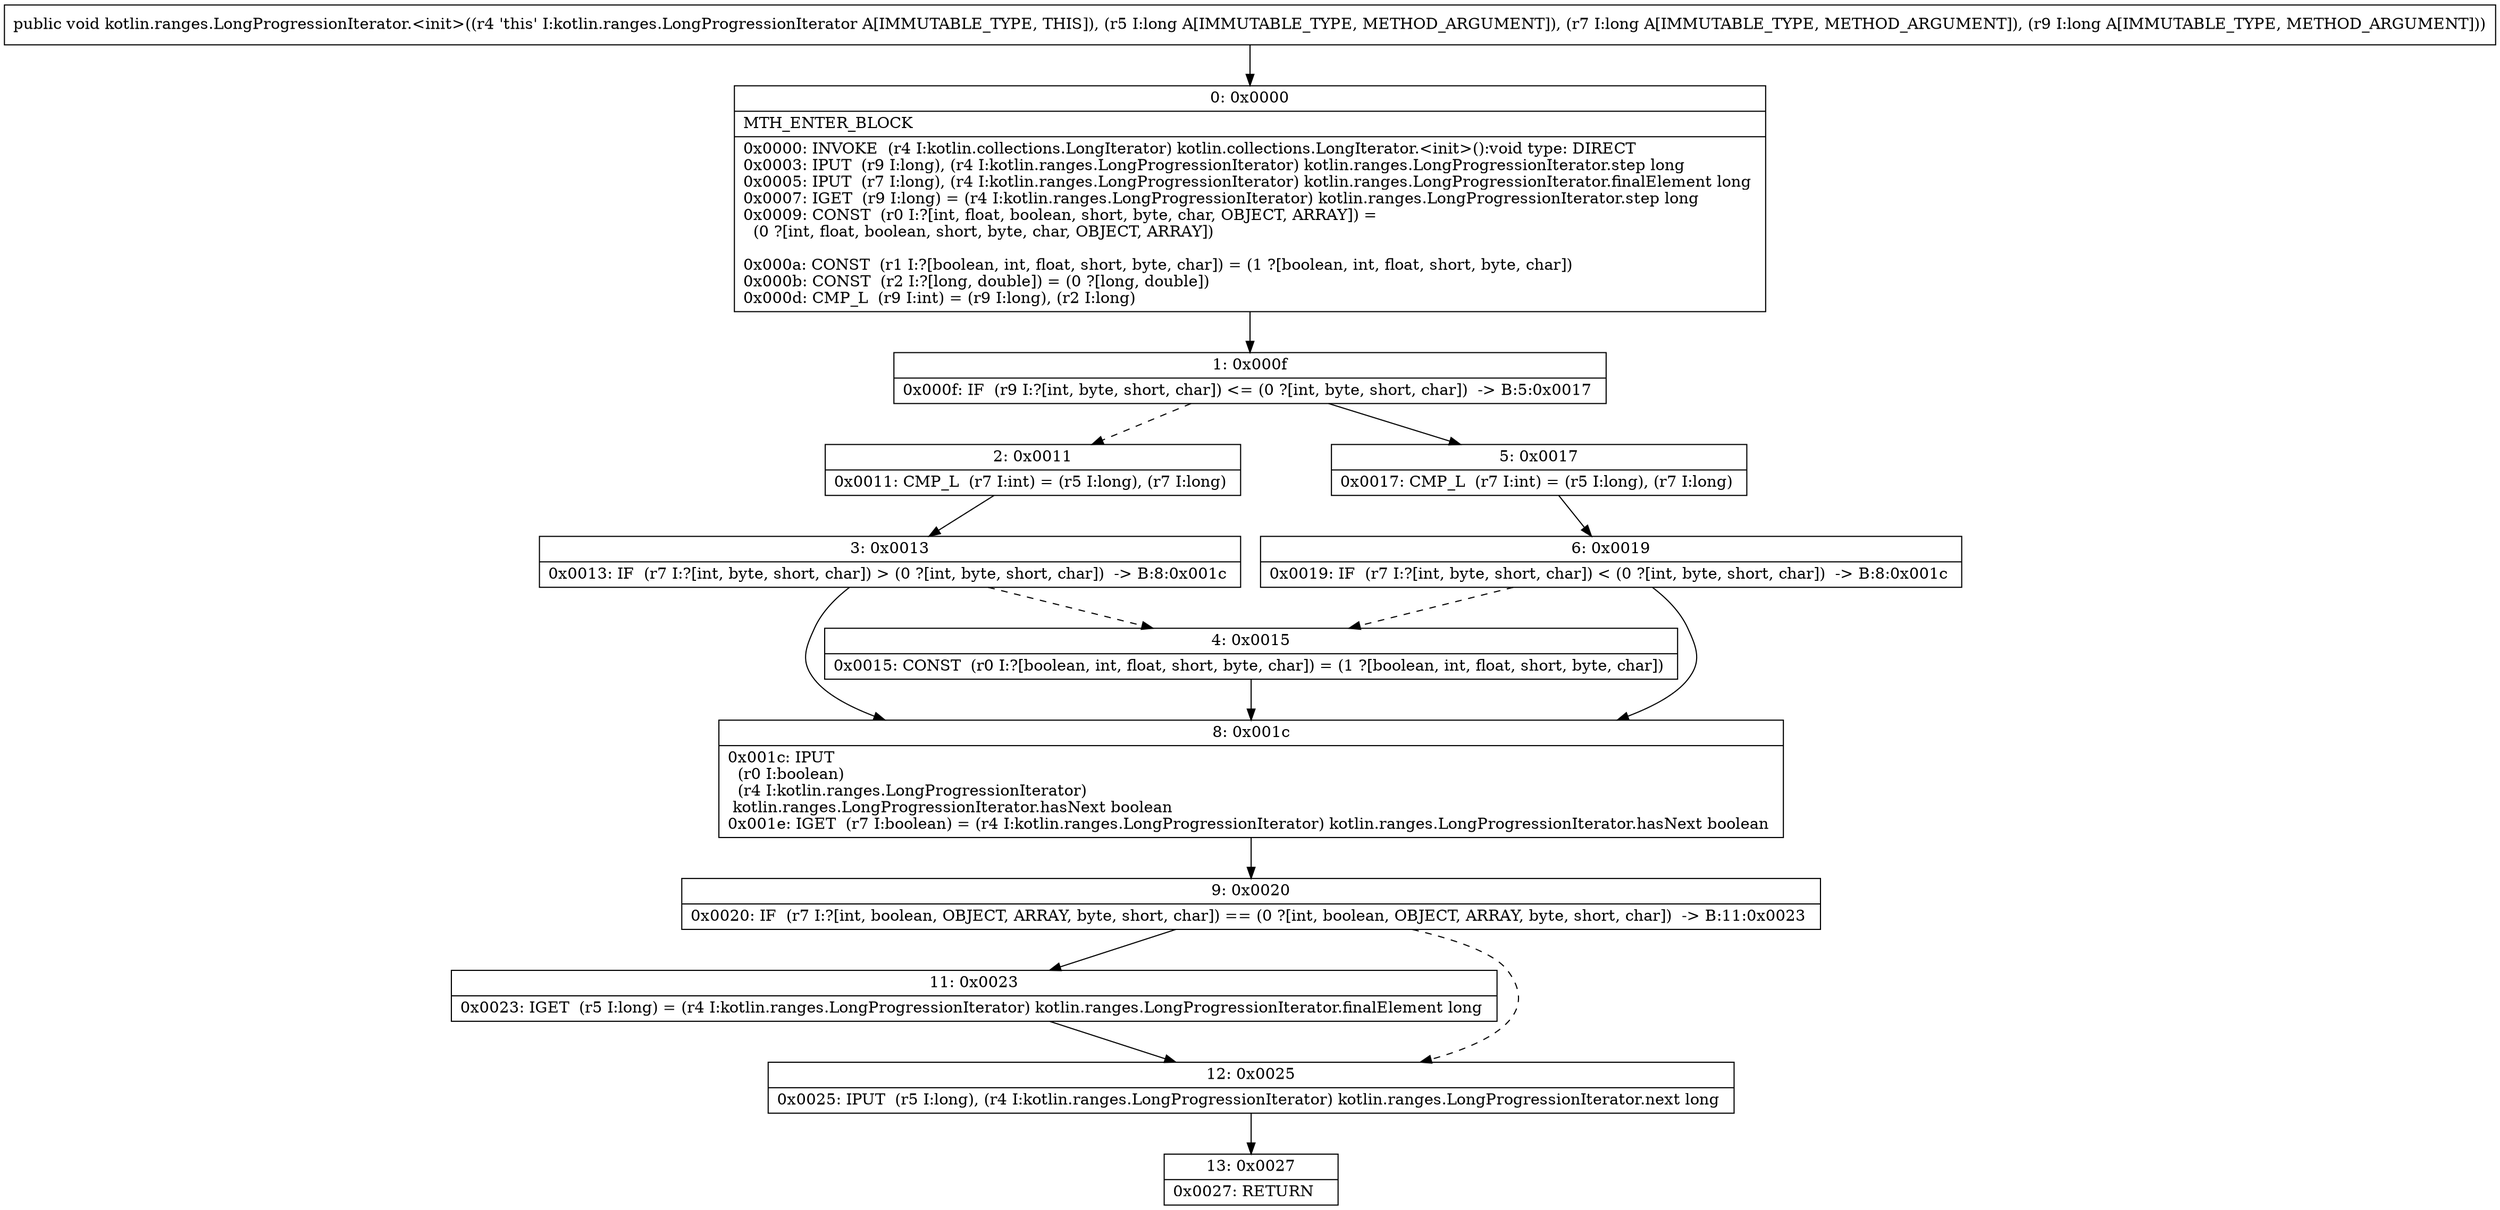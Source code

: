 digraph "CFG forkotlin.ranges.LongProgressionIterator.\<init\>(JJJ)V" {
Node_0 [shape=record,label="{0\:\ 0x0000|MTH_ENTER_BLOCK\l|0x0000: INVOKE  (r4 I:kotlin.collections.LongIterator) kotlin.collections.LongIterator.\<init\>():void type: DIRECT \l0x0003: IPUT  (r9 I:long), (r4 I:kotlin.ranges.LongProgressionIterator) kotlin.ranges.LongProgressionIterator.step long \l0x0005: IPUT  (r7 I:long), (r4 I:kotlin.ranges.LongProgressionIterator) kotlin.ranges.LongProgressionIterator.finalElement long \l0x0007: IGET  (r9 I:long) = (r4 I:kotlin.ranges.LongProgressionIterator) kotlin.ranges.LongProgressionIterator.step long \l0x0009: CONST  (r0 I:?[int, float, boolean, short, byte, char, OBJECT, ARRAY]) = \l  (0 ?[int, float, boolean, short, byte, char, OBJECT, ARRAY])\l \l0x000a: CONST  (r1 I:?[boolean, int, float, short, byte, char]) = (1 ?[boolean, int, float, short, byte, char]) \l0x000b: CONST  (r2 I:?[long, double]) = (0 ?[long, double]) \l0x000d: CMP_L  (r9 I:int) = (r9 I:long), (r2 I:long) \l}"];
Node_1 [shape=record,label="{1\:\ 0x000f|0x000f: IF  (r9 I:?[int, byte, short, char]) \<= (0 ?[int, byte, short, char])  \-\> B:5:0x0017 \l}"];
Node_2 [shape=record,label="{2\:\ 0x0011|0x0011: CMP_L  (r7 I:int) = (r5 I:long), (r7 I:long) \l}"];
Node_3 [shape=record,label="{3\:\ 0x0013|0x0013: IF  (r7 I:?[int, byte, short, char]) \> (0 ?[int, byte, short, char])  \-\> B:8:0x001c \l}"];
Node_4 [shape=record,label="{4\:\ 0x0015|0x0015: CONST  (r0 I:?[boolean, int, float, short, byte, char]) = (1 ?[boolean, int, float, short, byte, char]) \l}"];
Node_5 [shape=record,label="{5\:\ 0x0017|0x0017: CMP_L  (r7 I:int) = (r5 I:long), (r7 I:long) \l}"];
Node_6 [shape=record,label="{6\:\ 0x0019|0x0019: IF  (r7 I:?[int, byte, short, char]) \< (0 ?[int, byte, short, char])  \-\> B:8:0x001c \l}"];
Node_8 [shape=record,label="{8\:\ 0x001c|0x001c: IPUT  \l  (r0 I:boolean)\l  (r4 I:kotlin.ranges.LongProgressionIterator)\l kotlin.ranges.LongProgressionIterator.hasNext boolean \l0x001e: IGET  (r7 I:boolean) = (r4 I:kotlin.ranges.LongProgressionIterator) kotlin.ranges.LongProgressionIterator.hasNext boolean \l}"];
Node_9 [shape=record,label="{9\:\ 0x0020|0x0020: IF  (r7 I:?[int, boolean, OBJECT, ARRAY, byte, short, char]) == (0 ?[int, boolean, OBJECT, ARRAY, byte, short, char])  \-\> B:11:0x0023 \l}"];
Node_11 [shape=record,label="{11\:\ 0x0023|0x0023: IGET  (r5 I:long) = (r4 I:kotlin.ranges.LongProgressionIterator) kotlin.ranges.LongProgressionIterator.finalElement long \l}"];
Node_12 [shape=record,label="{12\:\ 0x0025|0x0025: IPUT  (r5 I:long), (r4 I:kotlin.ranges.LongProgressionIterator) kotlin.ranges.LongProgressionIterator.next long \l}"];
Node_13 [shape=record,label="{13\:\ 0x0027|0x0027: RETURN   \l}"];
MethodNode[shape=record,label="{public void kotlin.ranges.LongProgressionIterator.\<init\>((r4 'this' I:kotlin.ranges.LongProgressionIterator A[IMMUTABLE_TYPE, THIS]), (r5 I:long A[IMMUTABLE_TYPE, METHOD_ARGUMENT]), (r7 I:long A[IMMUTABLE_TYPE, METHOD_ARGUMENT]), (r9 I:long A[IMMUTABLE_TYPE, METHOD_ARGUMENT])) }"];
MethodNode -> Node_0;
Node_0 -> Node_1;
Node_1 -> Node_2[style=dashed];
Node_1 -> Node_5;
Node_2 -> Node_3;
Node_3 -> Node_4[style=dashed];
Node_3 -> Node_8;
Node_4 -> Node_8;
Node_5 -> Node_6;
Node_6 -> Node_8;
Node_6 -> Node_4[style=dashed];
Node_8 -> Node_9;
Node_9 -> Node_11;
Node_9 -> Node_12[style=dashed];
Node_11 -> Node_12;
Node_12 -> Node_13;
}

